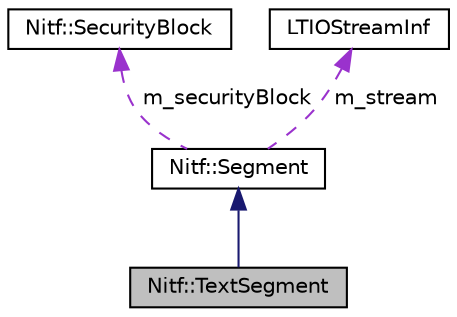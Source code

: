 digraph "Nitf::TextSegment"
{
  bgcolor="transparent";
  edge [fontname="Helvetica",fontsize="10",labelfontname="Helvetica",labelfontsize="10"];
  node [fontname="Helvetica",fontsize="10",shape=record];
  Node1 [label="Nitf::TextSegment",height=0.2,width=0.4,color="black", fillcolor="grey75", style="filled" fontcolor="black"];
  Node2 -> Node1 [dir="back",color="midnightblue",fontsize="10",style="solid",fontname="Helvetica"];
  Node2 [label="Nitf::Segment",height=0.2,width=0.4,color="black",URL="$a00121.html",tooltip="base class for segment data in an NITF file "];
  Node3 -> Node2 [dir="back",color="darkorchid3",fontsize="10",style="dashed",label=" m_securityBlock" ,fontname="Helvetica"];
  Node3 [label="Nitf::SecurityBlock",height=0.2,width=0.4,color="black",URL="$a00119.html",tooltip="container for security-related metadata "];
  Node4 -> Node2 [dir="back",color="darkorchid3",fontsize="10",style="dashed",label=" m_stream" ,fontname="Helvetica"];
  Node4 [label="LTIOStreamInf",height=0.2,width=0.4,color="black",URL="$a00073.html",tooltip="Abstract definition of a stream. "];
}
